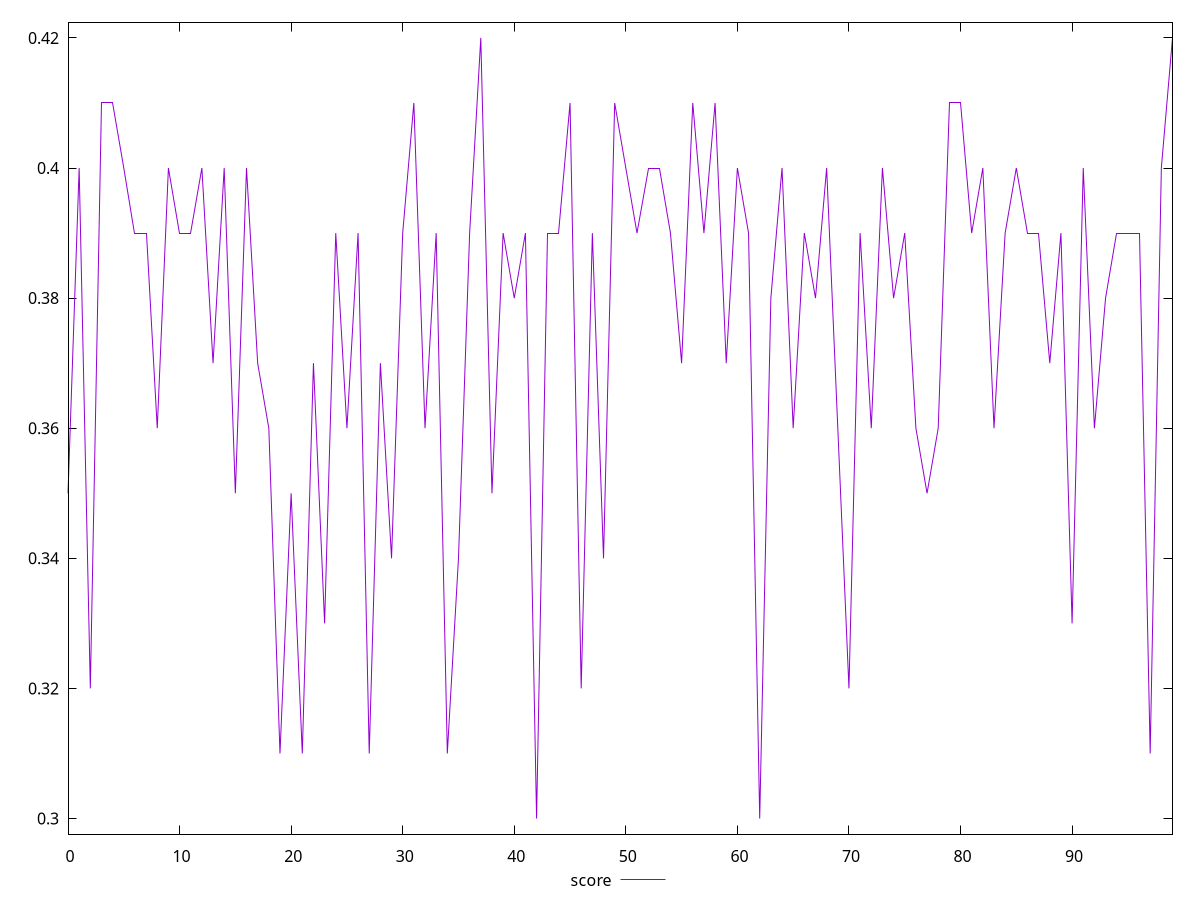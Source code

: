 reset

$score <<EOF
0 0.35
1 0.4
2 0.32
3 0.41
4 0.41
5 0.4
6 0.39
7 0.39
8 0.36
9 0.4
10 0.39
11 0.39
12 0.4
13 0.37
14 0.4
15 0.35
16 0.4
17 0.37
18 0.36
19 0.31
20 0.35
21 0.31
22 0.37
23 0.33
24 0.39
25 0.36
26 0.39
27 0.31
28 0.37
29 0.34
30 0.39
31 0.41
32 0.36
33 0.39
34 0.31
35 0.34
36 0.39
37 0.42
38 0.35
39 0.39
40 0.38
41 0.39
42 0.3
43 0.39
44 0.39
45 0.41
46 0.32
47 0.39
48 0.34
49 0.41
50 0.4
51 0.39
52 0.4
53 0.4
54 0.39
55 0.37
56 0.41
57 0.39
58 0.41
59 0.37
60 0.4
61 0.39
62 0.3
63 0.38
64 0.4
65 0.36
66 0.39
67 0.38
68 0.4
69 0.36
70 0.32
71 0.39
72 0.36
73 0.4
74 0.38
75 0.39
76 0.36
77 0.35
78 0.36
79 0.41
80 0.41
81 0.39
82 0.4
83 0.36
84 0.39
85 0.4
86 0.39
87 0.39
88 0.37
89 0.39
90 0.33
91 0.4
92 0.36
93 0.38
94 0.39
95 0.39
96 0.39
97 0.31
98 0.4
99 0.42
EOF

set key outside below
set xrange [0:99]
set yrange [0.2976:0.4224]
set trange [0.2976:0.4224]
set terminal svg size 640, 500 enhanced background rgb 'white'
set output "report_00015_2021-02-09T16-11-33.973Z/render-blocking-resources/samples/pages/score/values.svg"

plot $score title "score" with line

reset
